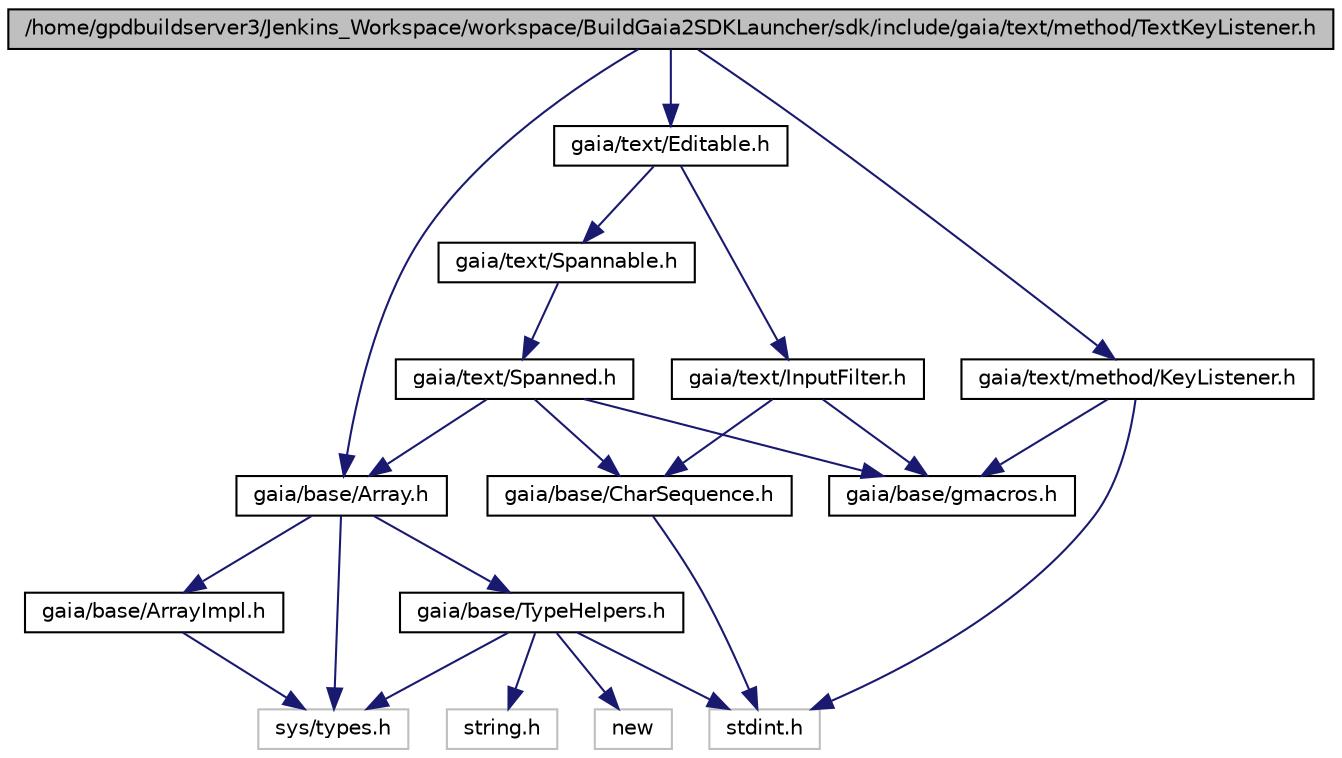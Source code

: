 digraph G
{
  edge [fontname="Helvetica",fontsize="10",labelfontname="Helvetica",labelfontsize="10"];
  node [fontname="Helvetica",fontsize="10",shape=record];
  Node1 [label="/home/gpdbuildserver3/Jenkins_Workspace/workspace/BuildGaia2SDKLauncher/sdk/include/gaia/text/method/TextKeyListener.h",height=0.2,width=0.4,color="black", fillcolor="grey75", style="filled" fontcolor="black"];
  Node1 -> Node2 [color="midnightblue",fontsize="10",style="solid",fontname="Helvetica"];
  Node2 [label="gaia/base/Array.h",height=0.2,width=0.4,color="black", fillcolor="white", style="filled",URL="$d3/dc5/_array_8h.html"];
  Node2 -> Node3 [color="midnightblue",fontsize="10",style="solid",fontname="Helvetica"];
  Node3 [label="gaia/base/ArrayImpl.h",height=0.2,width=0.4,color="black", fillcolor="white", style="filled",URL="$d8/dae/_array_impl_8h.html"];
  Node3 -> Node4 [color="midnightblue",fontsize="10",style="solid",fontname="Helvetica"];
  Node4 [label="sys/types.h",height=0.2,width=0.4,color="grey75", fillcolor="white", style="filled"];
  Node2 -> Node5 [color="midnightblue",fontsize="10",style="solid",fontname="Helvetica"];
  Node5 [label="gaia/base/TypeHelpers.h",height=0.2,width=0.4,color="black", fillcolor="white", style="filled",URL="$d1/d86/_type_helpers_8h.html"];
  Node5 -> Node6 [color="midnightblue",fontsize="10",style="solid",fontname="Helvetica"];
  Node6 [label="stdint.h",height=0.2,width=0.4,color="grey75", fillcolor="white", style="filled"];
  Node5 -> Node7 [color="midnightblue",fontsize="10",style="solid",fontname="Helvetica"];
  Node7 [label="string.h",height=0.2,width=0.4,color="grey75", fillcolor="white", style="filled"];
  Node5 -> Node4 [color="midnightblue",fontsize="10",style="solid",fontname="Helvetica"];
  Node5 -> Node8 [color="midnightblue",fontsize="10",style="solid",fontname="Helvetica"];
  Node8 [label="new",height=0.2,width=0.4,color="grey75", fillcolor="white", style="filled"];
  Node2 -> Node4 [color="midnightblue",fontsize="10",style="solid",fontname="Helvetica"];
  Node1 -> Node9 [color="midnightblue",fontsize="10",style="solid",fontname="Helvetica"];
  Node9 [label="gaia/text/Editable.h",height=0.2,width=0.4,color="black", fillcolor="white", style="filled",URL="$d6/dc5/_editable_8h.html"];
  Node9 -> Node10 [color="midnightblue",fontsize="10",style="solid",fontname="Helvetica"];
  Node10 [label="gaia/text/InputFilter.h",height=0.2,width=0.4,color="black", fillcolor="white", style="filled",URL="$dc/dd4/_input_filter_8h.html"];
  Node10 -> Node11 [color="midnightblue",fontsize="10",style="solid",fontname="Helvetica"];
  Node11 [label="gaia/base/CharSequence.h",height=0.2,width=0.4,color="black", fillcolor="white", style="filled",URL="$d7/d97/_char_sequence_8h.html"];
  Node11 -> Node6 [color="midnightblue",fontsize="10",style="solid",fontname="Helvetica"];
  Node10 -> Node12 [color="midnightblue",fontsize="10",style="solid",fontname="Helvetica"];
  Node12 [label="gaia/base/gmacros.h",height=0.2,width=0.4,color="black", fillcolor="white", style="filled",URL="$d1/dd0/gmacros_8h.html"];
  Node9 -> Node13 [color="midnightblue",fontsize="10",style="solid",fontname="Helvetica"];
  Node13 [label="gaia/text/Spannable.h",height=0.2,width=0.4,color="black", fillcolor="white", style="filled",URL="$d7/d1c/_spannable_8h.html"];
  Node13 -> Node14 [color="midnightblue",fontsize="10",style="solid",fontname="Helvetica"];
  Node14 [label="gaia/text/Spanned.h",height=0.2,width=0.4,color="black", fillcolor="white", style="filled",URL="$d7/dc2/_spanned_8h.html"];
  Node14 -> Node2 [color="midnightblue",fontsize="10",style="solid",fontname="Helvetica"];
  Node14 -> Node11 [color="midnightblue",fontsize="10",style="solid",fontname="Helvetica"];
  Node14 -> Node12 [color="midnightblue",fontsize="10",style="solid",fontname="Helvetica"];
  Node1 -> Node15 [color="midnightblue",fontsize="10",style="solid",fontname="Helvetica"];
  Node15 [label="gaia/text/method/KeyListener.h",height=0.2,width=0.4,color="black", fillcolor="white", style="filled",URL="$d5/d49/_key_listener_8h.html"];
  Node15 -> Node12 [color="midnightblue",fontsize="10",style="solid",fontname="Helvetica"];
  Node15 -> Node6 [color="midnightblue",fontsize="10",style="solid",fontname="Helvetica"];
}
